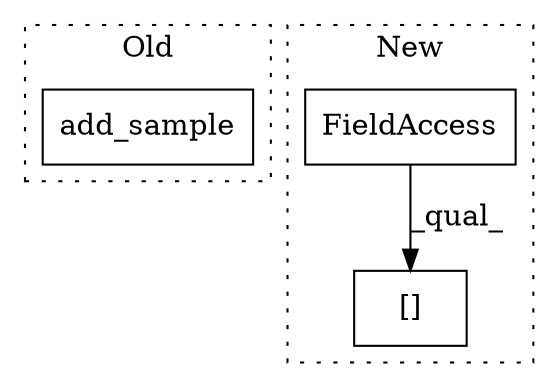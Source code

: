 digraph G {
subgraph cluster0 {
1 [label="add_sample" a="32" s="1017,1093" l="11,1" shape="box"];
label = "Old";
style="dotted";
}
subgraph cluster1 {
2 [label="[]" a="2" s="1160,1188" l="19,1" shape="box"];
3 [label="FieldAccess" a="22" s="1160" l="18" shape="box"];
label = "New";
style="dotted";
}
3 -> 2 [label="_qual_"];
}